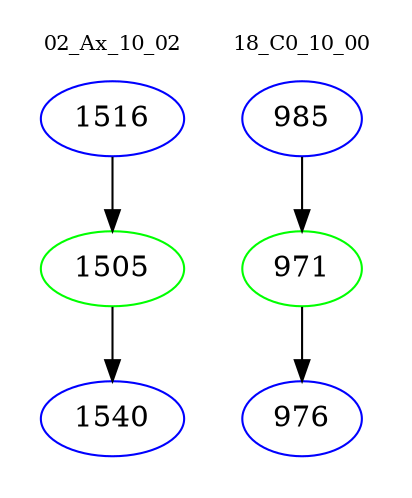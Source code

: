 digraph{
subgraph cluster_0 {
color = white
label = "02_Ax_10_02";
fontsize=10;
T0_1516 [label="1516", color="blue"]
T0_1516 -> T0_1505 [color="black"]
T0_1505 [label="1505", color="green"]
T0_1505 -> T0_1540 [color="black"]
T0_1540 [label="1540", color="blue"]
}
subgraph cluster_1 {
color = white
label = "18_C0_10_00";
fontsize=10;
T1_985 [label="985", color="blue"]
T1_985 -> T1_971 [color="black"]
T1_971 [label="971", color="green"]
T1_971 -> T1_976 [color="black"]
T1_976 [label="976", color="blue"]
}
}
